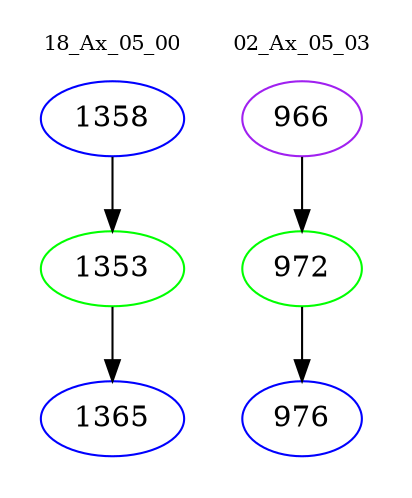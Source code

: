 digraph{
subgraph cluster_0 {
color = white
label = "18_Ax_05_00";
fontsize=10;
T0_1358 [label="1358", color="blue"]
T0_1358 -> T0_1353 [color="black"]
T0_1353 [label="1353", color="green"]
T0_1353 -> T0_1365 [color="black"]
T0_1365 [label="1365", color="blue"]
}
subgraph cluster_1 {
color = white
label = "02_Ax_05_03";
fontsize=10;
T1_966 [label="966", color="purple"]
T1_966 -> T1_972 [color="black"]
T1_972 [label="972", color="green"]
T1_972 -> T1_976 [color="black"]
T1_976 [label="976", color="blue"]
}
}
